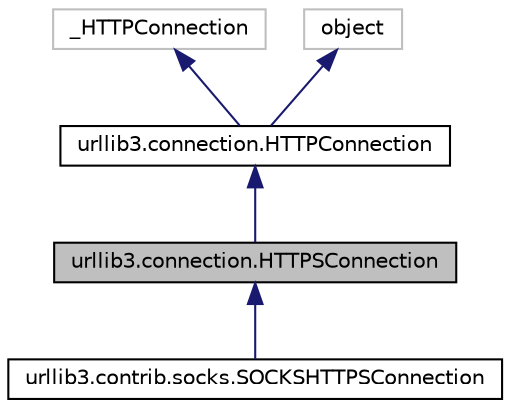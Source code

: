 digraph "urllib3.connection.HTTPSConnection"
{
 // LATEX_PDF_SIZE
  edge [fontname="Helvetica",fontsize="10",labelfontname="Helvetica",labelfontsize="10"];
  node [fontname="Helvetica",fontsize="10",shape=record];
  Node1 [label="urllib3.connection.HTTPSConnection",height=0.2,width=0.4,color="black", fillcolor="grey75", style="filled", fontcolor="black",tooltip=" "];
  Node2 -> Node1 [dir="back",color="midnightblue",fontsize="10",style="solid"];
  Node2 [label="urllib3.connection.HTTPConnection",height=0.2,width=0.4,color="black", fillcolor="white", style="filled",URL="$classurllib3_1_1connection_1_1HTTPConnection.html",tooltip=" "];
  Node3 -> Node2 [dir="back",color="midnightblue",fontsize="10",style="solid"];
  Node3 [label="_HTTPConnection",height=0.2,width=0.4,color="grey75", fillcolor="white", style="filled",tooltip=" "];
  Node4 -> Node2 [dir="back",color="midnightblue",fontsize="10",style="solid"];
  Node4 [label="object",height=0.2,width=0.4,color="grey75", fillcolor="white", style="filled",tooltip=" "];
  Node1 -> Node5 [dir="back",color="midnightblue",fontsize="10",style="solid"];
  Node5 [label="urllib3.contrib.socks.SOCKSHTTPSConnection",height=0.2,width=0.4,color="black", fillcolor="white", style="filled",URL="$classurllib3_1_1contrib_1_1socks_1_1SOCKSHTTPSConnection.html",tooltip=" "];
}
